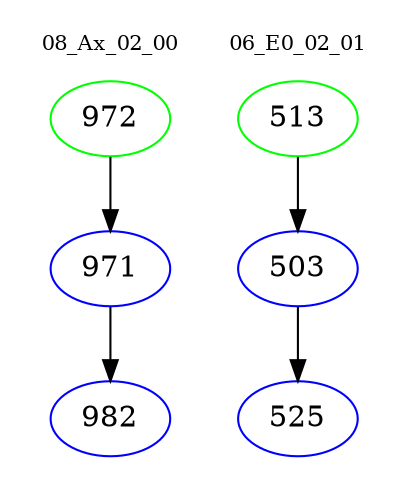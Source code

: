 digraph{
subgraph cluster_0 {
color = white
label = "08_Ax_02_00";
fontsize=10;
T0_972 [label="972", color="green"]
T0_972 -> T0_971 [color="black"]
T0_971 [label="971", color="blue"]
T0_971 -> T0_982 [color="black"]
T0_982 [label="982", color="blue"]
}
subgraph cluster_1 {
color = white
label = "06_E0_02_01";
fontsize=10;
T1_513 [label="513", color="green"]
T1_513 -> T1_503 [color="black"]
T1_503 [label="503", color="blue"]
T1_503 -> T1_525 [color="black"]
T1_525 [label="525", color="blue"]
}
}
